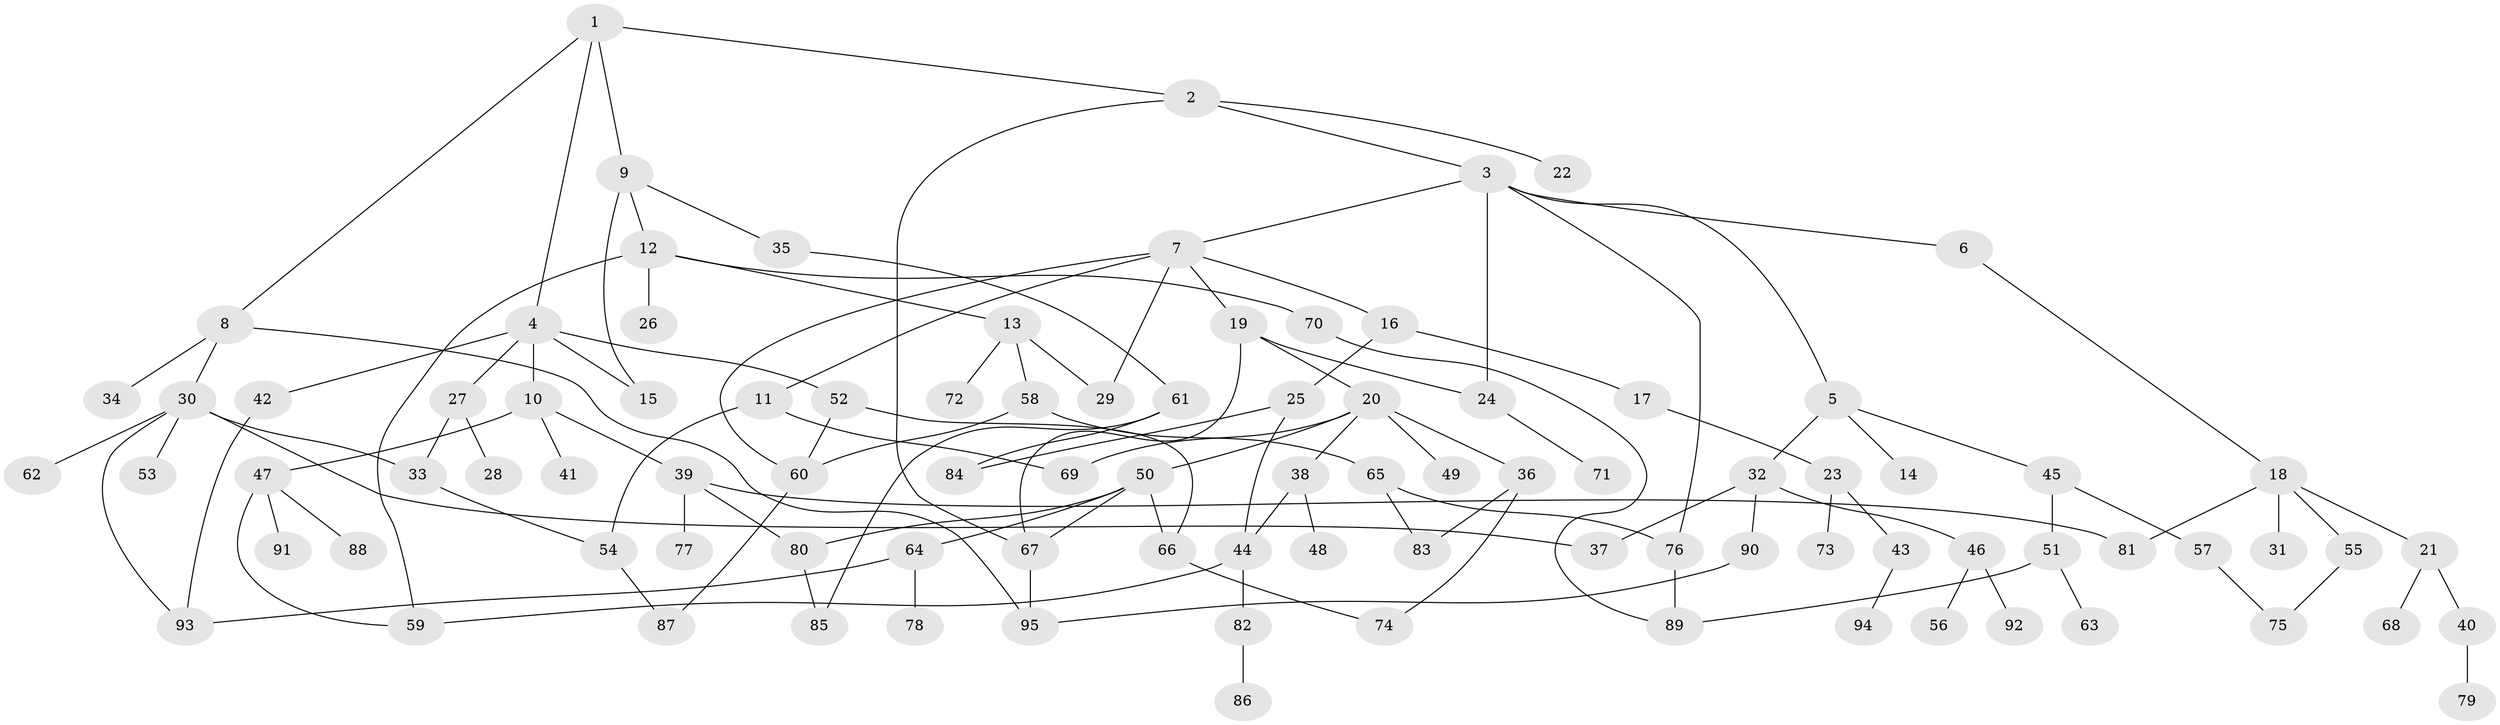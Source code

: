 // coarse degree distribution, {8: 0.03225806451612903, 3: 0.25806451612903225, 2: 0.20967741935483872, 6: 0.03225806451612903, 4: 0.11290322580645161, 5: 0.06451612903225806, 1: 0.25806451612903225, 9: 0.016129032258064516, 7: 0.016129032258064516}
// Generated by graph-tools (version 1.1) at 2025/41/03/06/25 10:41:27]
// undirected, 95 vertices, 124 edges
graph export_dot {
graph [start="1"]
  node [color=gray90,style=filled];
  1;
  2;
  3;
  4;
  5;
  6;
  7;
  8;
  9;
  10;
  11;
  12;
  13;
  14;
  15;
  16;
  17;
  18;
  19;
  20;
  21;
  22;
  23;
  24;
  25;
  26;
  27;
  28;
  29;
  30;
  31;
  32;
  33;
  34;
  35;
  36;
  37;
  38;
  39;
  40;
  41;
  42;
  43;
  44;
  45;
  46;
  47;
  48;
  49;
  50;
  51;
  52;
  53;
  54;
  55;
  56;
  57;
  58;
  59;
  60;
  61;
  62;
  63;
  64;
  65;
  66;
  67;
  68;
  69;
  70;
  71;
  72;
  73;
  74;
  75;
  76;
  77;
  78;
  79;
  80;
  81;
  82;
  83;
  84;
  85;
  86;
  87;
  88;
  89;
  90;
  91;
  92;
  93;
  94;
  95;
  1 -- 2;
  1 -- 4;
  1 -- 8;
  1 -- 9;
  2 -- 3;
  2 -- 22;
  2 -- 67;
  3 -- 5;
  3 -- 6;
  3 -- 7;
  3 -- 24;
  3 -- 76;
  4 -- 10;
  4 -- 27;
  4 -- 42;
  4 -- 52;
  4 -- 15;
  5 -- 14;
  5 -- 32;
  5 -- 45;
  6 -- 18;
  7 -- 11;
  7 -- 16;
  7 -- 19;
  7 -- 29;
  7 -- 60;
  8 -- 30;
  8 -- 34;
  8 -- 95;
  9 -- 12;
  9 -- 15;
  9 -- 35;
  10 -- 39;
  10 -- 41;
  10 -- 47;
  11 -- 54;
  11 -- 69;
  12 -- 13;
  12 -- 26;
  12 -- 59;
  12 -- 70;
  13 -- 58;
  13 -- 72;
  13 -- 29;
  16 -- 17;
  16 -- 25;
  17 -- 23;
  18 -- 21;
  18 -- 31;
  18 -- 55;
  18 -- 81;
  19 -- 20;
  19 -- 67;
  19 -- 24;
  20 -- 36;
  20 -- 38;
  20 -- 49;
  20 -- 50;
  20 -- 69;
  21 -- 40;
  21 -- 68;
  23 -- 43;
  23 -- 73;
  24 -- 71;
  25 -- 44;
  25 -- 84;
  27 -- 28;
  27 -- 33;
  30 -- 33;
  30 -- 37;
  30 -- 53;
  30 -- 62;
  30 -- 93;
  32 -- 46;
  32 -- 90;
  32 -- 37;
  33 -- 54;
  35 -- 61;
  36 -- 74;
  36 -- 83;
  38 -- 48;
  38 -- 44;
  39 -- 77;
  39 -- 81;
  39 -- 80;
  40 -- 79;
  42 -- 93;
  43 -- 94;
  44 -- 82;
  44 -- 59;
  45 -- 51;
  45 -- 57;
  46 -- 56;
  46 -- 92;
  47 -- 88;
  47 -- 91;
  47 -- 59;
  50 -- 64;
  50 -- 66;
  50 -- 80;
  50 -- 67;
  51 -- 63;
  51 -- 89;
  52 -- 60;
  52 -- 66;
  54 -- 87;
  55 -- 75;
  57 -- 75;
  58 -- 65;
  58 -- 60;
  60 -- 87;
  61 -- 85;
  61 -- 84;
  64 -- 78;
  64 -- 93;
  65 -- 83;
  65 -- 76;
  66 -- 74;
  67 -- 95;
  70 -- 89;
  76 -- 89;
  80 -- 85;
  82 -- 86;
  90 -- 95;
}
